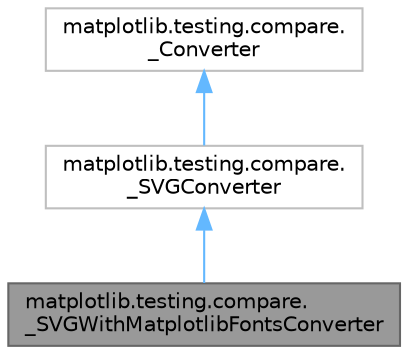 digraph "matplotlib.testing.compare._SVGWithMatplotlibFontsConverter"
{
 // LATEX_PDF_SIZE
  bgcolor="transparent";
  edge [fontname=Helvetica,fontsize=10,labelfontname=Helvetica,labelfontsize=10];
  node [fontname=Helvetica,fontsize=10,shape=box,height=0.2,width=0.4];
  Node1 [id="Node000001",label="matplotlib.testing.compare.\l_SVGWithMatplotlibFontsConverter",height=0.2,width=0.4,color="gray40", fillcolor="grey60", style="filled", fontcolor="black",tooltip=" "];
  Node2 -> Node1 [id="edge3_Node000001_Node000002",dir="back",color="steelblue1",style="solid",tooltip=" "];
  Node2 [id="Node000002",label="matplotlib.testing.compare.\l_SVGConverter",height=0.2,width=0.4,color="grey75", fillcolor="white", style="filled",URL="$d1/d10/classmatplotlib_1_1testing_1_1compare_1_1__SVGConverter.html",tooltip=" "];
  Node3 -> Node2 [id="edge4_Node000002_Node000003",dir="back",color="steelblue1",style="solid",tooltip=" "];
  Node3 [id="Node000003",label="matplotlib.testing.compare.\l_Converter",height=0.2,width=0.4,color="grey75", fillcolor="white", style="filled",URL="$da/d6a/classmatplotlib_1_1testing_1_1compare_1_1__Converter.html",tooltip=" "];
}
